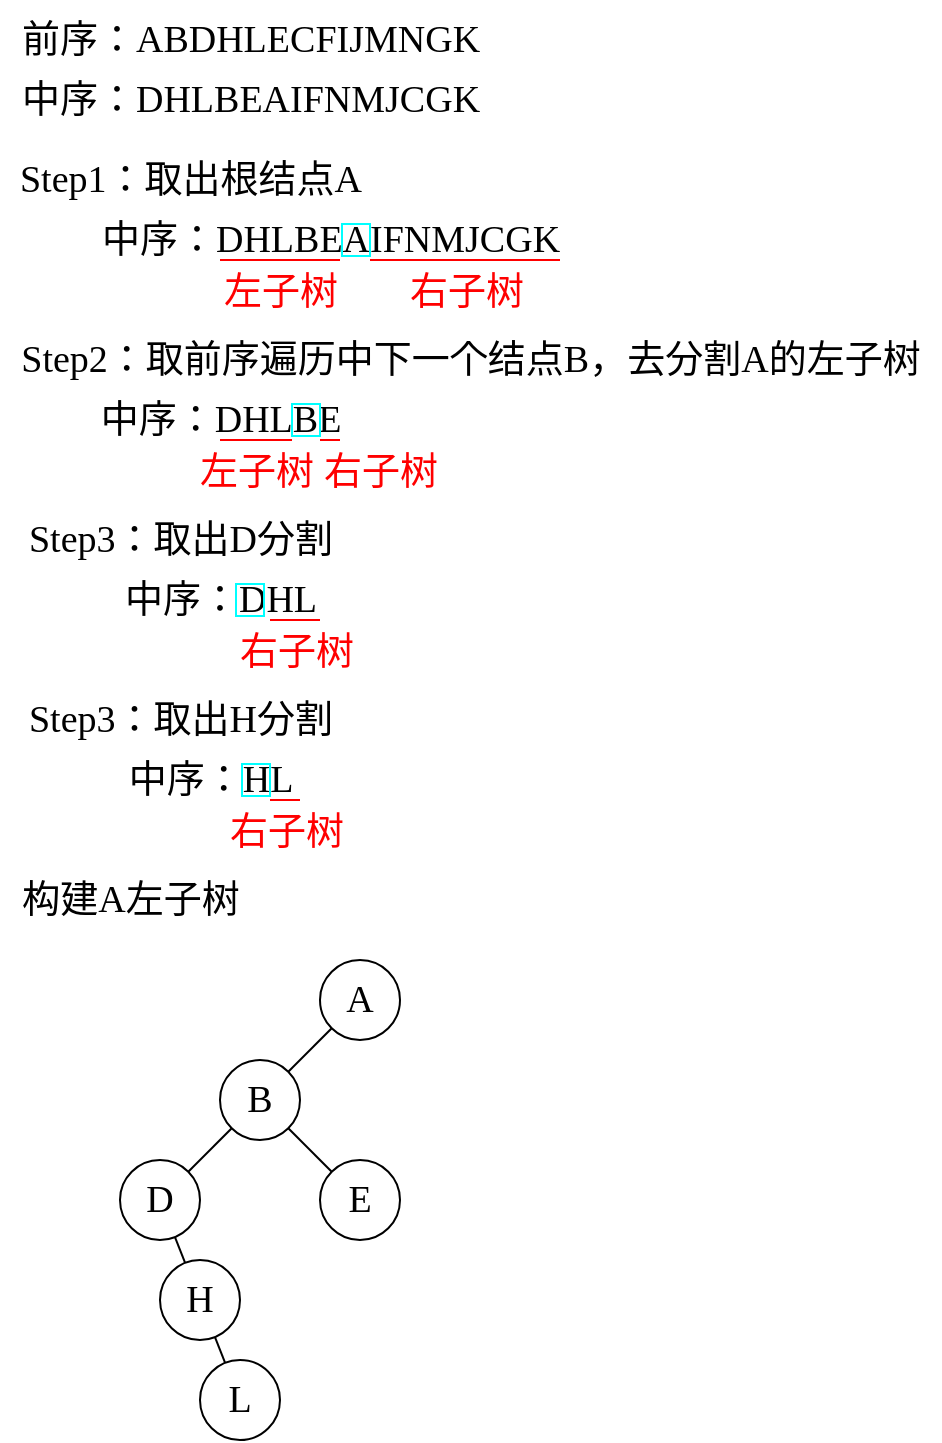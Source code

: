 <mxfile>
    <diagram id="9Apm7s_4LJAaTIVjxxzu" name="第 1 页">
        <mxGraphModel dx="945" dy="540" grid="1" gridSize="10" guides="1" tooltips="1" connect="1" arrows="1" fold="1" page="1" pageScale="1" pageWidth="827" pageHeight="1169" math="0" shadow="0">
            <root>
                <mxCell id="0"/>
                <mxCell id="1" parent="0"/>
                <mxCell id="2" value="&lt;font face=&quot;SimSun&quot;&gt;前序：&lt;/font&gt;ABDHLECFIJMNGK" style="text;html=1;align=center;verticalAlign=middle;resizable=0;points=[];autosize=1;strokeColor=none;fillColor=none;fontFamily=Times New Roman;fontSize=19;" parent="1" vertex="1">
                    <mxGeometry x="80" y="80" width="250" height="40" as="geometry"/>
                </mxCell>
                <mxCell id="3" value="&lt;font face=&quot;SimSun&quot;&gt;中序：&lt;/font&gt;DHLBEAIFNMJCGK" style="text;html=1;align=center;verticalAlign=middle;resizable=0;points=[];autosize=1;strokeColor=none;fillColor=none;fontFamily=Times New Roman;fontSize=19;" parent="1" vertex="1">
                    <mxGeometry x="80" y="110" width="250" height="40" as="geometry"/>
                </mxCell>
                <mxCell id="4" value="Step1：&lt;font face=&quot;SimSun&quot;&gt;取出根结点&lt;/font&gt;A" style="text;html=1;align=center;verticalAlign=middle;resizable=0;points=[];autosize=1;strokeColor=none;fillColor=none;fontSize=19;fontFamily=Times New Roman;" parent="1" vertex="1">
                    <mxGeometry x="80" y="150" width="190" height="40" as="geometry"/>
                </mxCell>
                <mxCell id="5" value="&lt;font face=&quot;SimSun&quot;&gt;中序：&lt;/font&gt;DHLBEAIFNMJCGK" style="text;html=1;align=center;verticalAlign=middle;resizable=0;points=[];autosize=1;strokeColor=none;fillColor=none;fontFamily=Times New Roman;fontSize=19;" parent="1" vertex="1">
                    <mxGeometry x="120" y="180" width="250" height="40" as="geometry"/>
                </mxCell>
                <mxCell id="6" value="左子树" style="line;strokeWidth=1;html=1;fontFamily=SimSun;fontSize=19;labelBackgroundColor=none;fontColor=#FF0000;strokeColor=#FF0000;" parent="1" vertex="1">
                    <mxGeometry x="190" y="200" width="60" height="20" as="geometry"/>
                </mxCell>
                <mxCell id="7" value="右子树" style="line;strokeWidth=1;html=1;fontFamily=SimSun;fontSize=19;labelBackgroundColor=none;fontColor=#FF0000;strokeColor=#FF0000;" parent="1" vertex="1">
                    <mxGeometry x="265" y="200" width="95" height="20" as="geometry"/>
                </mxCell>
                <mxCell id="8" value="" style="rounded=0;whiteSpace=wrap;html=1;labelBackgroundColor=none;strokeColor=#00FFFF;strokeWidth=1;fontFamily=SimSun;fontSize=19;fontColor=#FF0000;fillColor=none;" parent="1" vertex="1">
                    <mxGeometry x="251" y="192" width="14" height="16" as="geometry"/>
                </mxCell>
                <mxCell id="9" value="Step2：&lt;font face=&quot;SimSun&quot;&gt;取前序遍历中下一个结点&lt;/font&gt;B&lt;font face=&quot;SimSun&quot;&gt;，去分割&lt;/font&gt;A&lt;font face=&quot;SimSun&quot;&gt;的左子树&lt;/font&gt;" style="text;html=1;align=center;verticalAlign=middle;resizable=0;points=[];autosize=1;strokeColor=none;fillColor=none;fontSize=19;fontFamily=Times New Roman;" parent="1" vertex="1">
                    <mxGeometry x="80" y="240" width="470" height="40" as="geometry"/>
                </mxCell>
                <mxCell id="10" value="&lt;font face=&quot;SimSun&quot;&gt;中序：&lt;/font&gt;DHLBE" style="text;html=1;align=center;verticalAlign=middle;resizable=0;points=[];autosize=1;strokeColor=none;fillColor=none;fontFamily=Times New Roman;fontSize=19;" parent="1" vertex="1">
                    <mxGeometry x="120" y="270" width="140" height="40" as="geometry"/>
                </mxCell>
                <mxCell id="11" value="左子树" style="line;strokeWidth=1;html=1;fontFamily=SimSun;fontSize=19;labelBackgroundColor=none;fontColor=#FF0000;strokeColor=#FF0000;" parent="1" vertex="1">
                    <mxGeometry x="190" y="290" width="36" height="20" as="geometry"/>
                </mxCell>
                <mxCell id="12" value="右子树" style="line;strokeWidth=1;html=1;fontFamily=SimSun;fontSize=19;labelBackgroundColor=none;fontColor=#FF0000;strokeColor=#FF0000;align=left;" parent="1" vertex="1">
                    <mxGeometry x="240" y="290" width="10" height="20" as="geometry"/>
                </mxCell>
                <mxCell id="13" value="" style="rounded=0;whiteSpace=wrap;html=1;labelBackgroundColor=none;strokeColor=#00FFFF;strokeWidth=1;fontFamily=SimSun;fontSize=19;fontColor=#FF0000;fillColor=none;" parent="1" vertex="1">
                    <mxGeometry x="226" y="282" width="14" height="16" as="geometry"/>
                </mxCell>
                <mxCell id="15" value="Step3：&lt;font face=&quot;SimSun&quot;&gt;取出&lt;/font&gt;D&lt;font face=&quot;SimSun&quot;&gt;分割&lt;/font&gt;" style="text;html=1;align=center;verticalAlign=middle;resizable=0;points=[];autosize=1;strokeColor=none;fillColor=none;fontSize=19;fontFamily=Times New Roman;" parent="1" vertex="1">
                    <mxGeometry x="80" y="330" width="180" height="40" as="geometry"/>
                </mxCell>
                <mxCell id="16" value="&lt;font face=&quot;SimSun&quot;&gt;中序：&lt;/font&gt;DHL" style="text;html=1;align=center;verticalAlign=middle;resizable=0;points=[];autosize=1;strokeColor=none;fillColor=none;fontFamily=Times New Roman;fontSize=19;" vertex="1" parent="1">
                    <mxGeometry x="130" y="360" width="120" height="40" as="geometry"/>
                </mxCell>
                <mxCell id="18" value="右子树" style="line;strokeWidth=1;html=1;fontFamily=SimSun;fontSize=19;labelBackgroundColor=none;fontColor=#FF0000;strokeColor=#FF0000;align=center;" vertex="1" parent="1">
                    <mxGeometry x="215" y="380" width="25" height="20" as="geometry"/>
                </mxCell>
                <mxCell id="19" value="" style="rounded=0;whiteSpace=wrap;html=1;labelBackgroundColor=none;strokeColor=#00FFFF;strokeWidth=1;fontFamily=SimSun;fontSize=19;fontColor=#FF0000;fillColor=none;" vertex="1" parent="1">
                    <mxGeometry x="198" y="372" width="14" height="16" as="geometry"/>
                </mxCell>
                <mxCell id="20" value="Step3：&lt;font face=&quot;SimSun&quot;&gt;取出&lt;/font&gt;H&lt;font face=&quot;SimSun&quot;&gt;分割&lt;/font&gt;" style="text;html=1;align=center;verticalAlign=middle;resizable=0;points=[];autosize=1;strokeColor=none;fillColor=none;fontSize=19;fontFamily=Times New Roman;" vertex="1" parent="1">
                    <mxGeometry x="80" y="420" width="180" height="40" as="geometry"/>
                </mxCell>
                <mxCell id="21" value="&lt;font face=&quot;SimSun&quot;&gt;中序：&lt;/font&gt;HL" style="text;html=1;align=center;verticalAlign=middle;resizable=0;points=[];autosize=1;strokeColor=none;fillColor=none;fontFamily=Times New Roman;fontSize=19;" vertex="1" parent="1">
                    <mxGeometry x="130" y="450" width="110" height="40" as="geometry"/>
                </mxCell>
                <mxCell id="22" value="右子树" style="line;strokeWidth=1;html=1;fontFamily=SimSun;fontSize=19;labelBackgroundColor=none;fontColor=#FF0000;strokeColor=#FF0000;align=center;" vertex="1" parent="1">
                    <mxGeometry x="215" y="470" width="15" height="20" as="geometry"/>
                </mxCell>
                <mxCell id="23" value="" style="rounded=0;whiteSpace=wrap;html=1;labelBackgroundColor=none;strokeColor=#00FFFF;strokeWidth=1;fontFamily=SimSun;fontSize=19;fontColor=#FF0000;fillColor=none;" vertex="1" parent="1">
                    <mxGeometry x="201" y="462" width="14" height="16" as="geometry"/>
                </mxCell>
                <mxCell id="27" value="&lt;font face=&quot;SimSun&quot;&gt;构建&lt;/font&gt;A&lt;font face=&quot;SimSun&quot;&gt;左子树&lt;/font&gt;" style="text;html=1;align=center;verticalAlign=middle;resizable=0;points=[];autosize=1;strokeColor=none;fillColor=none;fontSize=19;fontFamily=Times New Roman;" vertex="1" parent="1">
                    <mxGeometry x="80" y="510" width="130" height="40" as="geometry"/>
                </mxCell>
                <mxCell id="34" style="edgeStyle=none;html=1;fontFamily=Times New Roman;fontSize=19;endArrow=none;endFill=0;" edge="1" parent="1" source="28" target="29">
                    <mxGeometry relative="1" as="geometry"/>
                </mxCell>
                <mxCell id="28" value="A" style="ellipse;whiteSpace=wrap;html=1;fontFamily=Times New Roman;fontSize=19;" vertex="1" parent="1">
                    <mxGeometry x="240" y="560" width="40" height="40" as="geometry"/>
                </mxCell>
                <mxCell id="35" style="edgeStyle=none;html=1;fontFamily=Times New Roman;fontSize=19;endArrow=none;endFill=0;" edge="1" parent="1" source="29" target="30">
                    <mxGeometry relative="1" as="geometry"/>
                </mxCell>
                <mxCell id="36" style="edgeStyle=none;html=1;fontFamily=Times New Roman;fontSize=19;endArrow=none;endFill=0;" edge="1" parent="1" source="29" target="31">
                    <mxGeometry relative="1" as="geometry"/>
                </mxCell>
                <mxCell id="29" value="B" style="ellipse;whiteSpace=wrap;html=1;fontFamily=Times New Roman;fontSize=19;" vertex="1" parent="1">
                    <mxGeometry x="190" y="610" width="40" height="40" as="geometry"/>
                </mxCell>
                <mxCell id="37" style="edgeStyle=none;html=1;fontFamily=Times New Roman;fontSize=19;endArrow=none;endFill=0;" edge="1" parent="1" source="30" target="32">
                    <mxGeometry relative="1" as="geometry"/>
                </mxCell>
                <mxCell id="30" value="D" style="ellipse;whiteSpace=wrap;html=1;fontFamily=Times New Roman;fontSize=19;" vertex="1" parent="1">
                    <mxGeometry x="140" y="660" width="40" height="40" as="geometry"/>
                </mxCell>
                <mxCell id="31" value="E" style="ellipse;whiteSpace=wrap;html=1;fontFamily=Times New Roman;fontSize=19;" vertex="1" parent="1">
                    <mxGeometry x="240" y="660" width="40" height="40" as="geometry"/>
                </mxCell>
                <mxCell id="38" style="edgeStyle=none;html=1;fontFamily=Times New Roman;fontSize=19;endArrow=none;endFill=0;" edge="1" parent="1" source="32" target="33">
                    <mxGeometry relative="1" as="geometry"/>
                </mxCell>
                <mxCell id="32" value="H" style="ellipse;whiteSpace=wrap;html=1;fontFamily=Times New Roman;fontSize=19;" vertex="1" parent="1">
                    <mxGeometry x="160" y="710" width="40" height="40" as="geometry"/>
                </mxCell>
                <mxCell id="33" value="L" style="ellipse;whiteSpace=wrap;html=1;fontFamily=Times New Roman;fontSize=19;" vertex="1" parent="1">
                    <mxGeometry x="180" y="760" width="40" height="40" as="geometry"/>
                </mxCell>
            </root>
        </mxGraphModel>
    </diagram>
</mxfile>